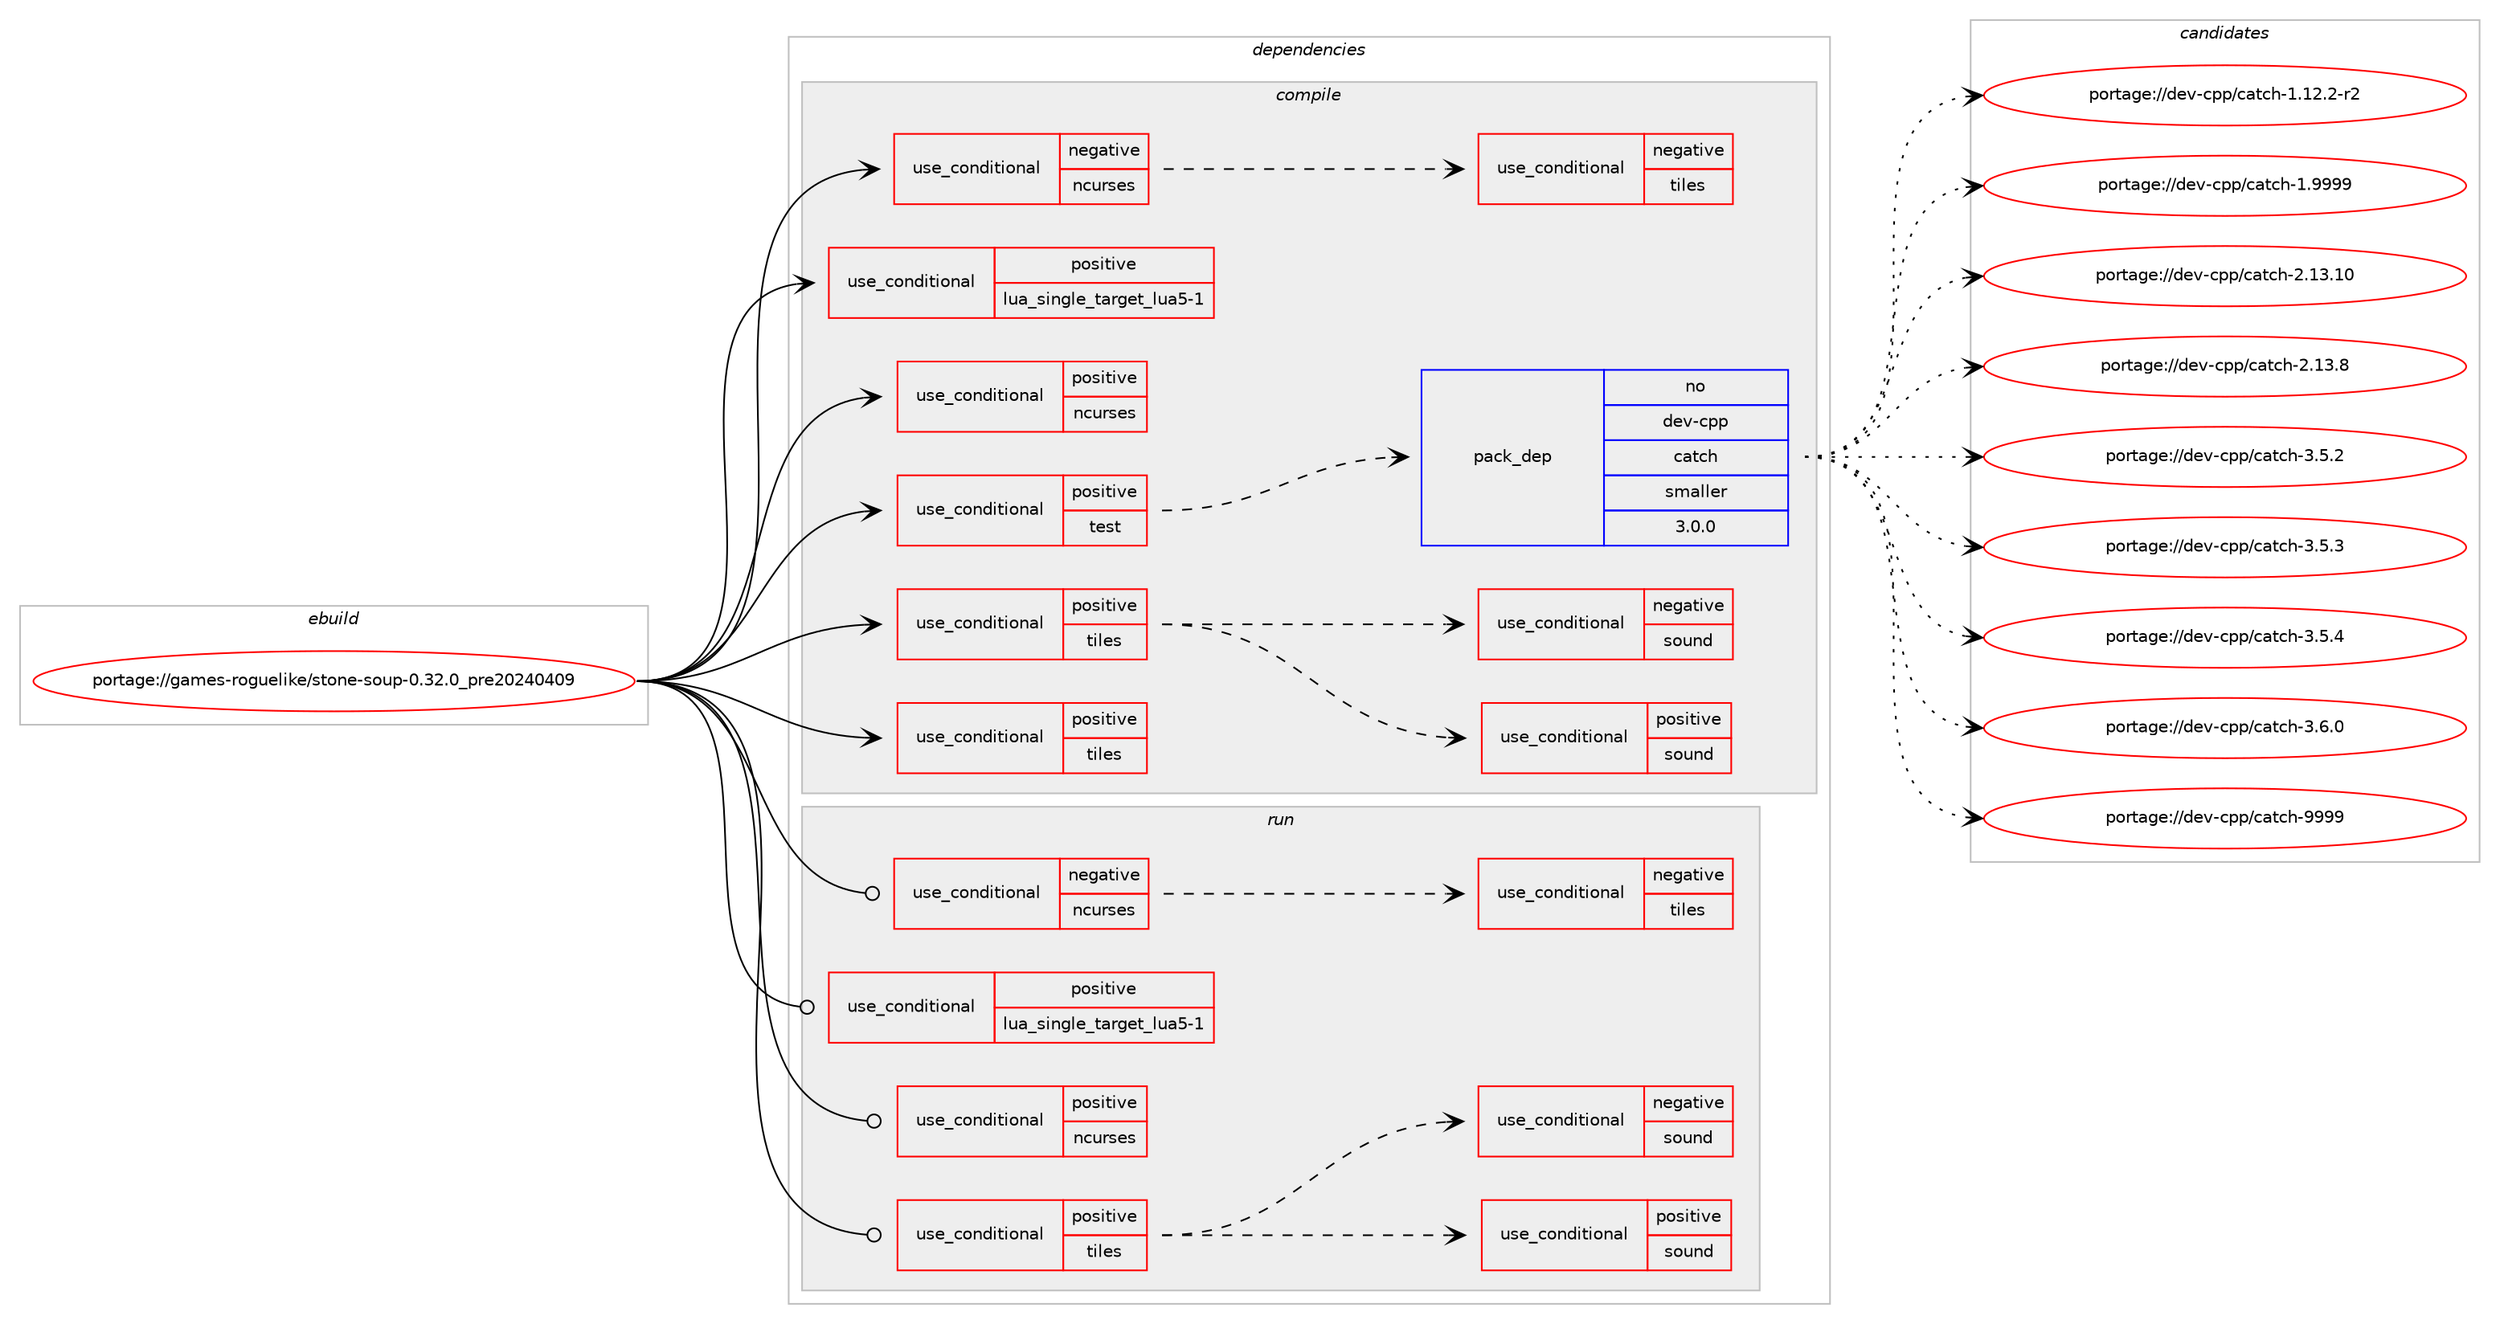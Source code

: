 digraph prolog {

# *************
# Graph options
# *************

newrank=true;
concentrate=true;
compound=true;
graph [rankdir=LR,fontname=Helvetica,fontsize=10,ranksep=1.5];#, ranksep=2.5, nodesep=0.2];
edge  [arrowhead=vee];
node  [fontname=Helvetica,fontsize=10];

# **********
# The ebuild
# **********

subgraph cluster_leftcol {
color=gray;
rank=same;
label=<<i>ebuild</i>>;
id [label="portage://games-roguelike/stone-soup-0.32.0_pre20240409", color=red, width=4, href="../games-roguelike/stone-soup-0.32.0_pre20240409.svg"];
}

# ****************
# The dependencies
# ****************

subgraph cluster_midcol {
color=gray;
label=<<i>dependencies</i>>;
subgraph cluster_compile {
fillcolor="#eeeeee";
style=filled;
label=<<i>compile</i>>;
subgraph cond62969 {
dependency116356 [label=<<TABLE BORDER="0" CELLBORDER="1" CELLSPACING="0" CELLPADDING="4"><TR><TD ROWSPAN="3" CELLPADDING="10">use_conditional</TD></TR><TR><TD>negative</TD></TR><TR><TD>ncurses</TD></TR></TABLE>>, shape=none, color=red];
subgraph cond62970 {
dependency116357 [label=<<TABLE BORDER="0" CELLBORDER="1" CELLSPACING="0" CELLPADDING="4"><TR><TD ROWSPAN="3" CELLPADDING="10">use_conditional</TD></TR><TR><TD>negative</TD></TR><TR><TD>tiles</TD></TR></TABLE>>, shape=none, color=red];
# *** BEGIN UNKNOWN DEPENDENCY TYPE (TODO) ***
# dependency116357 -> package_dependency(portage://games-roguelike/stone-soup-0.32.0_pre20240409,install,no,sys-libs,ncurses,none,[,,],[slot(0)],[])
# *** END UNKNOWN DEPENDENCY TYPE (TODO) ***

}
dependency116356:e -> dependency116357:w [weight=20,style="dashed",arrowhead="vee"];
}
id:e -> dependency116356:w [weight=20,style="solid",arrowhead="vee"];
subgraph cond62971 {
dependency116358 [label=<<TABLE BORDER="0" CELLBORDER="1" CELLSPACING="0" CELLPADDING="4"><TR><TD ROWSPAN="3" CELLPADDING="10">use_conditional</TD></TR><TR><TD>positive</TD></TR><TR><TD>lua_single_target_lua5-1</TD></TR></TABLE>>, shape=none, color=red];
# *** BEGIN UNKNOWN DEPENDENCY TYPE (TODO) ***
# dependency116358 -> package_dependency(portage://games-roguelike/stone-soup-0.32.0_pre20240409,install,no,dev-lang,lua,none,[,,],[slot(5.1)],[use(enable(deprecated),none)])
# *** END UNKNOWN DEPENDENCY TYPE (TODO) ***

}
id:e -> dependency116358:w [weight=20,style="solid",arrowhead="vee"];
subgraph cond62972 {
dependency116359 [label=<<TABLE BORDER="0" CELLBORDER="1" CELLSPACING="0" CELLPADDING="4"><TR><TD ROWSPAN="3" CELLPADDING="10">use_conditional</TD></TR><TR><TD>positive</TD></TR><TR><TD>ncurses</TD></TR></TABLE>>, shape=none, color=red];
# *** BEGIN UNKNOWN DEPENDENCY TYPE (TODO) ***
# dependency116359 -> package_dependency(portage://games-roguelike/stone-soup-0.32.0_pre20240409,install,no,sys-libs,ncurses,none,[,,],[slot(0)],[])
# *** END UNKNOWN DEPENDENCY TYPE (TODO) ***

}
id:e -> dependency116359:w [weight=20,style="solid",arrowhead="vee"];
subgraph cond62973 {
dependency116360 [label=<<TABLE BORDER="0" CELLBORDER="1" CELLSPACING="0" CELLPADDING="4"><TR><TD ROWSPAN="3" CELLPADDING="10">use_conditional</TD></TR><TR><TD>positive</TD></TR><TR><TD>test</TD></TR></TABLE>>, shape=none, color=red];
subgraph pack51886 {
dependency116361 [label=<<TABLE BORDER="0" CELLBORDER="1" CELLSPACING="0" CELLPADDING="4" WIDTH="220"><TR><TD ROWSPAN="6" CELLPADDING="30">pack_dep</TD></TR><TR><TD WIDTH="110">no</TD></TR><TR><TD>dev-cpp</TD></TR><TR><TD>catch</TD></TR><TR><TD>smaller</TD></TR><TR><TD>3.0.0</TD></TR></TABLE>>, shape=none, color=blue];
}
dependency116360:e -> dependency116361:w [weight=20,style="dashed",arrowhead="vee"];
}
id:e -> dependency116360:w [weight=20,style="solid",arrowhead="vee"];
subgraph cond62974 {
dependency116362 [label=<<TABLE BORDER="0" CELLBORDER="1" CELLSPACING="0" CELLPADDING="4"><TR><TD ROWSPAN="3" CELLPADDING="10">use_conditional</TD></TR><TR><TD>positive</TD></TR><TR><TD>tiles</TD></TR></TABLE>>, shape=none, color=red];
# *** BEGIN UNKNOWN DEPENDENCY TYPE (TODO) ***
# dependency116362 -> package_dependency(portage://games-roguelike/stone-soup-0.32.0_pre20240409,install,no,media-fonts,dejavu,none,[,,],[],[])
# *** END UNKNOWN DEPENDENCY TYPE (TODO) ***

# *** BEGIN UNKNOWN DEPENDENCY TYPE (TODO) ***
# dependency116362 -> package_dependency(portage://games-roguelike/stone-soup-0.32.0_pre20240409,install,no,media-libs,freetype,none,[,,],[slot(2)],[])
# *** END UNKNOWN DEPENDENCY TYPE (TODO) ***

# *** BEGIN UNKNOWN DEPENDENCY TYPE (TODO) ***
# dependency116362 -> package_dependency(portage://games-roguelike/stone-soup-0.32.0_pre20240409,install,no,media-libs,libpng,none,[,,],[slot(0)],[])
# *** END UNKNOWN DEPENDENCY TYPE (TODO) ***

subgraph cond62975 {
dependency116363 [label=<<TABLE BORDER="0" CELLBORDER="1" CELLSPACING="0" CELLPADDING="4"><TR><TD ROWSPAN="3" CELLPADDING="10">use_conditional</TD></TR><TR><TD>positive</TD></TR><TR><TD>sound</TD></TR></TABLE>>, shape=none, color=red];
# *** BEGIN UNKNOWN DEPENDENCY TYPE (TODO) ***
# dependency116363 -> package_dependency(portage://games-roguelike/stone-soup-0.32.0_pre20240409,install,no,media-libs,libsdl2,none,[,,],[],[use(enable(X),none),use(enable(opengl),none),use(enable(sound),none),use(enable(video),none)])
# *** END UNKNOWN DEPENDENCY TYPE (TODO) ***

# *** BEGIN UNKNOWN DEPENDENCY TYPE (TODO) ***
# dependency116363 -> package_dependency(portage://games-roguelike/stone-soup-0.32.0_pre20240409,install,no,media-libs,sdl2-mixer,none,[,,],[],[])
# *** END UNKNOWN DEPENDENCY TYPE (TODO) ***

}
dependency116362:e -> dependency116363:w [weight=20,style="dashed",arrowhead="vee"];
subgraph cond62976 {
dependency116364 [label=<<TABLE BORDER="0" CELLBORDER="1" CELLSPACING="0" CELLPADDING="4"><TR><TD ROWSPAN="3" CELLPADDING="10">use_conditional</TD></TR><TR><TD>negative</TD></TR><TR><TD>sound</TD></TR></TABLE>>, shape=none, color=red];
# *** BEGIN UNKNOWN DEPENDENCY TYPE (TODO) ***
# dependency116364 -> package_dependency(portage://games-roguelike/stone-soup-0.32.0_pre20240409,install,no,media-libs,libsdl2,none,[,,],[],[use(enable(X),none),use(enable(opengl),none),use(enable(video),none)])
# *** END UNKNOWN DEPENDENCY TYPE (TODO) ***

}
dependency116362:e -> dependency116364:w [weight=20,style="dashed",arrowhead="vee"];
# *** BEGIN UNKNOWN DEPENDENCY TYPE (TODO) ***
# dependency116362 -> package_dependency(portage://games-roguelike/stone-soup-0.32.0_pre20240409,install,no,media-libs,sdl2-image,none,[,,],[],[use(enable(png),none)])
# *** END UNKNOWN DEPENDENCY TYPE (TODO) ***

# *** BEGIN UNKNOWN DEPENDENCY TYPE (TODO) ***
# dependency116362 -> package_dependency(portage://games-roguelike/stone-soup-0.32.0_pre20240409,install,no,virtual,glu,none,[,,],[],[])
# *** END UNKNOWN DEPENDENCY TYPE (TODO) ***

# *** BEGIN UNKNOWN DEPENDENCY TYPE (TODO) ***
# dependency116362 -> package_dependency(portage://games-roguelike/stone-soup-0.32.0_pre20240409,install,no,virtual,opengl,none,[,,],[],[])
# *** END UNKNOWN DEPENDENCY TYPE (TODO) ***

}
id:e -> dependency116362:w [weight=20,style="solid",arrowhead="vee"];
subgraph cond62977 {
dependency116365 [label=<<TABLE BORDER="0" CELLBORDER="1" CELLSPACING="0" CELLPADDING="4"><TR><TD ROWSPAN="3" CELLPADDING="10">use_conditional</TD></TR><TR><TD>positive</TD></TR><TR><TD>tiles</TD></TR></TABLE>>, shape=none, color=red];
# *** BEGIN UNKNOWN DEPENDENCY TYPE (TODO) ***
# dependency116365 -> package_dependency(portage://games-roguelike/stone-soup-0.32.0_pre20240409,install,no,sys-libs,ncurses,none,[,,],[slot(0)],[])
# *** END UNKNOWN DEPENDENCY TYPE (TODO) ***

}
id:e -> dependency116365:w [weight=20,style="solid",arrowhead="vee"];
# *** BEGIN UNKNOWN DEPENDENCY TYPE (TODO) ***
# id -> package_dependency(portage://games-roguelike/stone-soup-0.32.0_pre20240409,install,no,dev-db,sqlite,none,[,,],[slot(3)],[])
# *** END UNKNOWN DEPENDENCY TYPE (TODO) ***

# *** BEGIN UNKNOWN DEPENDENCY TYPE (TODO) ***
# id -> package_dependency(portage://games-roguelike/stone-soup-0.32.0_pre20240409,install,no,sys-libs,zlib,none,[,,],[],[])
# *** END UNKNOWN DEPENDENCY TYPE (TODO) ***

}
subgraph cluster_compileandrun {
fillcolor="#eeeeee";
style=filled;
label=<<i>compile and run</i>>;
}
subgraph cluster_run {
fillcolor="#eeeeee";
style=filled;
label=<<i>run</i>>;
subgraph cond62978 {
dependency116366 [label=<<TABLE BORDER="0" CELLBORDER="1" CELLSPACING="0" CELLPADDING="4"><TR><TD ROWSPAN="3" CELLPADDING="10">use_conditional</TD></TR><TR><TD>negative</TD></TR><TR><TD>ncurses</TD></TR></TABLE>>, shape=none, color=red];
subgraph cond62979 {
dependency116367 [label=<<TABLE BORDER="0" CELLBORDER="1" CELLSPACING="0" CELLPADDING="4"><TR><TD ROWSPAN="3" CELLPADDING="10">use_conditional</TD></TR><TR><TD>negative</TD></TR><TR><TD>tiles</TD></TR></TABLE>>, shape=none, color=red];
# *** BEGIN UNKNOWN DEPENDENCY TYPE (TODO) ***
# dependency116367 -> package_dependency(portage://games-roguelike/stone-soup-0.32.0_pre20240409,run,no,sys-libs,ncurses,none,[,,],[slot(0)],[])
# *** END UNKNOWN DEPENDENCY TYPE (TODO) ***

}
dependency116366:e -> dependency116367:w [weight=20,style="dashed",arrowhead="vee"];
}
id:e -> dependency116366:w [weight=20,style="solid",arrowhead="odot"];
subgraph cond62980 {
dependency116368 [label=<<TABLE BORDER="0" CELLBORDER="1" CELLSPACING="0" CELLPADDING="4"><TR><TD ROWSPAN="3" CELLPADDING="10">use_conditional</TD></TR><TR><TD>positive</TD></TR><TR><TD>lua_single_target_lua5-1</TD></TR></TABLE>>, shape=none, color=red];
# *** BEGIN UNKNOWN DEPENDENCY TYPE (TODO) ***
# dependency116368 -> package_dependency(portage://games-roguelike/stone-soup-0.32.0_pre20240409,run,no,dev-lang,lua,none,[,,],[slot(5.1)],[use(enable(deprecated),none)])
# *** END UNKNOWN DEPENDENCY TYPE (TODO) ***

}
id:e -> dependency116368:w [weight=20,style="solid",arrowhead="odot"];
subgraph cond62981 {
dependency116369 [label=<<TABLE BORDER="0" CELLBORDER="1" CELLSPACING="0" CELLPADDING="4"><TR><TD ROWSPAN="3" CELLPADDING="10">use_conditional</TD></TR><TR><TD>positive</TD></TR><TR><TD>ncurses</TD></TR></TABLE>>, shape=none, color=red];
# *** BEGIN UNKNOWN DEPENDENCY TYPE (TODO) ***
# dependency116369 -> package_dependency(portage://games-roguelike/stone-soup-0.32.0_pre20240409,run,no,sys-libs,ncurses,none,[,,],[slot(0)],[])
# *** END UNKNOWN DEPENDENCY TYPE (TODO) ***

}
id:e -> dependency116369:w [weight=20,style="solid",arrowhead="odot"];
subgraph cond62982 {
dependency116370 [label=<<TABLE BORDER="0" CELLBORDER="1" CELLSPACING="0" CELLPADDING="4"><TR><TD ROWSPAN="3" CELLPADDING="10">use_conditional</TD></TR><TR><TD>positive</TD></TR><TR><TD>tiles</TD></TR></TABLE>>, shape=none, color=red];
# *** BEGIN UNKNOWN DEPENDENCY TYPE (TODO) ***
# dependency116370 -> package_dependency(portage://games-roguelike/stone-soup-0.32.0_pre20240409,run,no,media-fonts,dejavu,none,[,,],[],[])
# *** END UNKNOWN DEPENDENCY TYPE (TODO) ***

# *** BEGIN UNKNOWN DEPENDENCY TYPE (TODO) ***
# dependency116370 -> package_dependency(portage://games-roguelike/stone-soup-0.32.0_pre20240409,run,no,media-libs,freetype,none,[,,],[slot(2)],[])
# *** END UNKNOWN DEPENDENCY TYPE (TODO) ***

# *** BEGIN UNKNOWN DEPENDENCY TYPE (TODO) ***
# dependency116370 -> package_dependency(portage://games-roguelike/stone-soup-0.32.0_pre20240409,run,no,media-libs,libpng,none,[,,],[slot(0)],[])
# *** END UNKNOWN DEPENDENCY TYPE (TODO) ***

subgraph cond62983 {
dependency116371 [label=<<TABLE BORDER="0" CELLBORDER="1" CELLSPACING="0" CELLPADDING="4"><TR><TD ROWSPAN="3" CELLPADDING="10">use_conditional</TD></TR><TR><TD>positive</TD></TR><TR><TD>sound</TD></TR></TABLE>>, shape=none, color=red];
# *** BEGIN UNKNOWN DEPENDENCY TYPE (TODO) ***
# dependency116371 -> package_dependency(portage://games-roguelike/stone-soup-0.32.0_pre20240409,run,no,media-libs,libsdl2,none,[,,],[],[use(enable(X),none),use(enable(opengl),none),use(enable(sound),none),use(enable(video),none)])
# *** END UNKNOWN DEPENDENCY TYPE (TODO) ***

# *** BEGIN UNKNOWN DEPENDENCY TYPE (TODO) ***
# dependency116371 -> package_dependency(portage://games-roguelike/stone-soup-0.32.0_pre20240409,run,no,media-libs,sdl2-mixer,none,[,,],[],[])
# *** END UNKNOWN DEPENDENCY TYPE (TODO) ***

}
dependency116370:e -> dependency116371:w [weight=20,style="dashed",arrowhead="vee"];
subgraph cond62984 {
dependency116372 [label=<<TABLE BORDER="0" CELLBORDER="1" CELLSPACING="0" CELLPADDING="4"><TR><TD ROWSPAN="3" CELLPADDING="10">use_conditional</TD></TR><TR><TD>negative</TD></TR><TR><TD>sound</TD></TR></TABLE>>, shape=none, color=red];
# *** BEGIN UNKNOWN DEPENDENCY TYPE (TODO) ***
# dependency116372 -> package_dependency(portage://games-roguelike/stone-soup-0.32.0_pre20240409,run,no,media-libs,libsdl2,none,[,,],[],[use(enable(X),none),use(enable(opengl),none),use(enable(video),none)])
# *** END UNKNOWN DEPENDENCY TYPE (TODO) ***

}
dependency116370:e -> dependency116372:w [weight=20,style="dashed",arrowhead="vee"];
# *** BEGIN UNKNOWN DEPENDENCY TYPE (TODO) ***
# dependency116370 -> package_dependency(portage://games-roguelike/stone-soup-0.32.0_pre20240409,run,no,media-libs,sdl2-image,none,[,,],[],[use(enable(png),none)])
# *** END UNKNOWN DEPENDENCY TYPE (TODO) ***

# *** BEGIN UNKNOWN DEPENDENCY TYPE (TODO) ***
# dependency116370 -> package_dependency(portage://games-roguelike/stone-soup-0.32.0_pre20240409,run,no,virtual,glu,none,[,,],[],[])
# *** END UNKNOWN DEPENDENCY TYPE (TODO) ***

# *** BEGIN UNKNOWN DEPENDENCY TYPE (TODO) ***
# dependency116370 -> package_dependency(portage://games-roguelike/stone-soup-0.32.0_pre20240409,run,no,virtual,opengl,none,[,,],[],[])
# *** END UNKNOWN DEPENDENCY TYPE (TODO) ***

}
id:e -> dependency116370:w [weight=20,style="solid",arrowhead="odot"];
# *** BEGIN UNKNOWN DEPENDENCY TYPE (TODO) ***
# id -> package_dependency(portage://games-roguelike/stone-soup-0.32.0_pre20240409,run,no,dev-db,sqlite,none,[,,],[slot(3)],[])
# *** END UNKNOWN DEPENDENCY TYPE (TODO) ***

# *** BEGIN UNKNOWN DEPENDENCY TYPE (TODO) ***
# id -> package_dependency(portage://games-roguelike/stone-soup-0.32.0_pre20240409,run,no,sys-libs,zlib,none,[,,],[],[])
# *** END UNKNOWN DEPENDENCY TYPE (TODO) ***

}
}

# **************
# The candidates
# **************

subgraph cluster_choices {
rank=same;
color=gray;
label=<<i>candidates</i>>;

subgraph choice51886 {
color=black;
nodesep=1;
choice100101118459911211247999711699104454946495046504511450 [label="portage://dev-cpp/catch-1.12.2-r2", color=red, width=4,href="../dev-cpp/catch-1.12.2-r2.svg"];
choice10010111845991121124799971169910445494657575757 [label="portage://dev-cpp/catch-1.9999", color=red, width=4,href="../dev-cpp/catch-1.9999.svg"];
choice1001011184599112112479997116991044550464951464948 [label="portage://dev-cpp/catch-2.13.10", color=red, width=4,href="../dev-cpp/catch-2.13.10.svg"];
choice10010111845991121124799971169910445504649514656 [label="portage://dev-cpp/catch-2.13.8", color=red, width=4,href="../dev-cpp/catch-2.13.8.svg"];
choice100101118459911211247999711699104455146534650 [label="portage://dev-cpp/catch-3.5.2", color=red, width=4,href="../dev-cpp/catch-3.5.2.svg"];
choice100101118459911211247999711699104455146534651 [label="portage://dev-cpp/catch-3.5.3", color=red, width=4,href="../dev-cpp/catch-3.5.3.svg"];
choice100101118459911211247999711699104455146534652 [label="portage://dev-cpp/catch-3.5.4", color=red, width=4,href="../dev-cpp/catch-3.5.4.svg"];
choice100101118459911211247999711699104455146544648 [label="portage://dev-cpp/catch-3.6.0", color=red, width=4,href="../dev-cpp/catch-3.6.0.svg"];
choice1001011184599112112479997116991044557575757 [label="portage://dev-cpp/catch-9999", color=red, width=4,href="../dev-cpp/catch-9999.svg"];
dependency116361:e -> choice100101118459911211247999711699104454946495046504511450:w [style=dotted,weight="100"];
dependency116361:e -> choice10010111845991121124799971169910445494657575757:w [style=dotted,weight="100"];
dependency116361:e -> choice1001011184599112112479997116991044550464951464948:w [style=dotted,weight="100"];
dependency116361:e -> choice10010111845991121124799971169910445504649514656:w [style=dotted,weight="100"];
dependency116361:e -> choice100101118459911211247999711699104455146534650:w [style=dotted,weight="100"];
dependency116361:e -> choice100101118459911211247999711699104455146534651:w [style=dotted,weight="100"];
dependency116361:e -> choice100101118459911211247999711699104455146534652:w [style=dotted,weight="100"];
dependency116361:e -> choice100101118459911211247999711699104455146544648:w [style=dotted,weight="100"];
dependency116361:e -> choice1001011184599112112479997116991044557575757:w [style=dotted,weight="100"];
}
}

}
